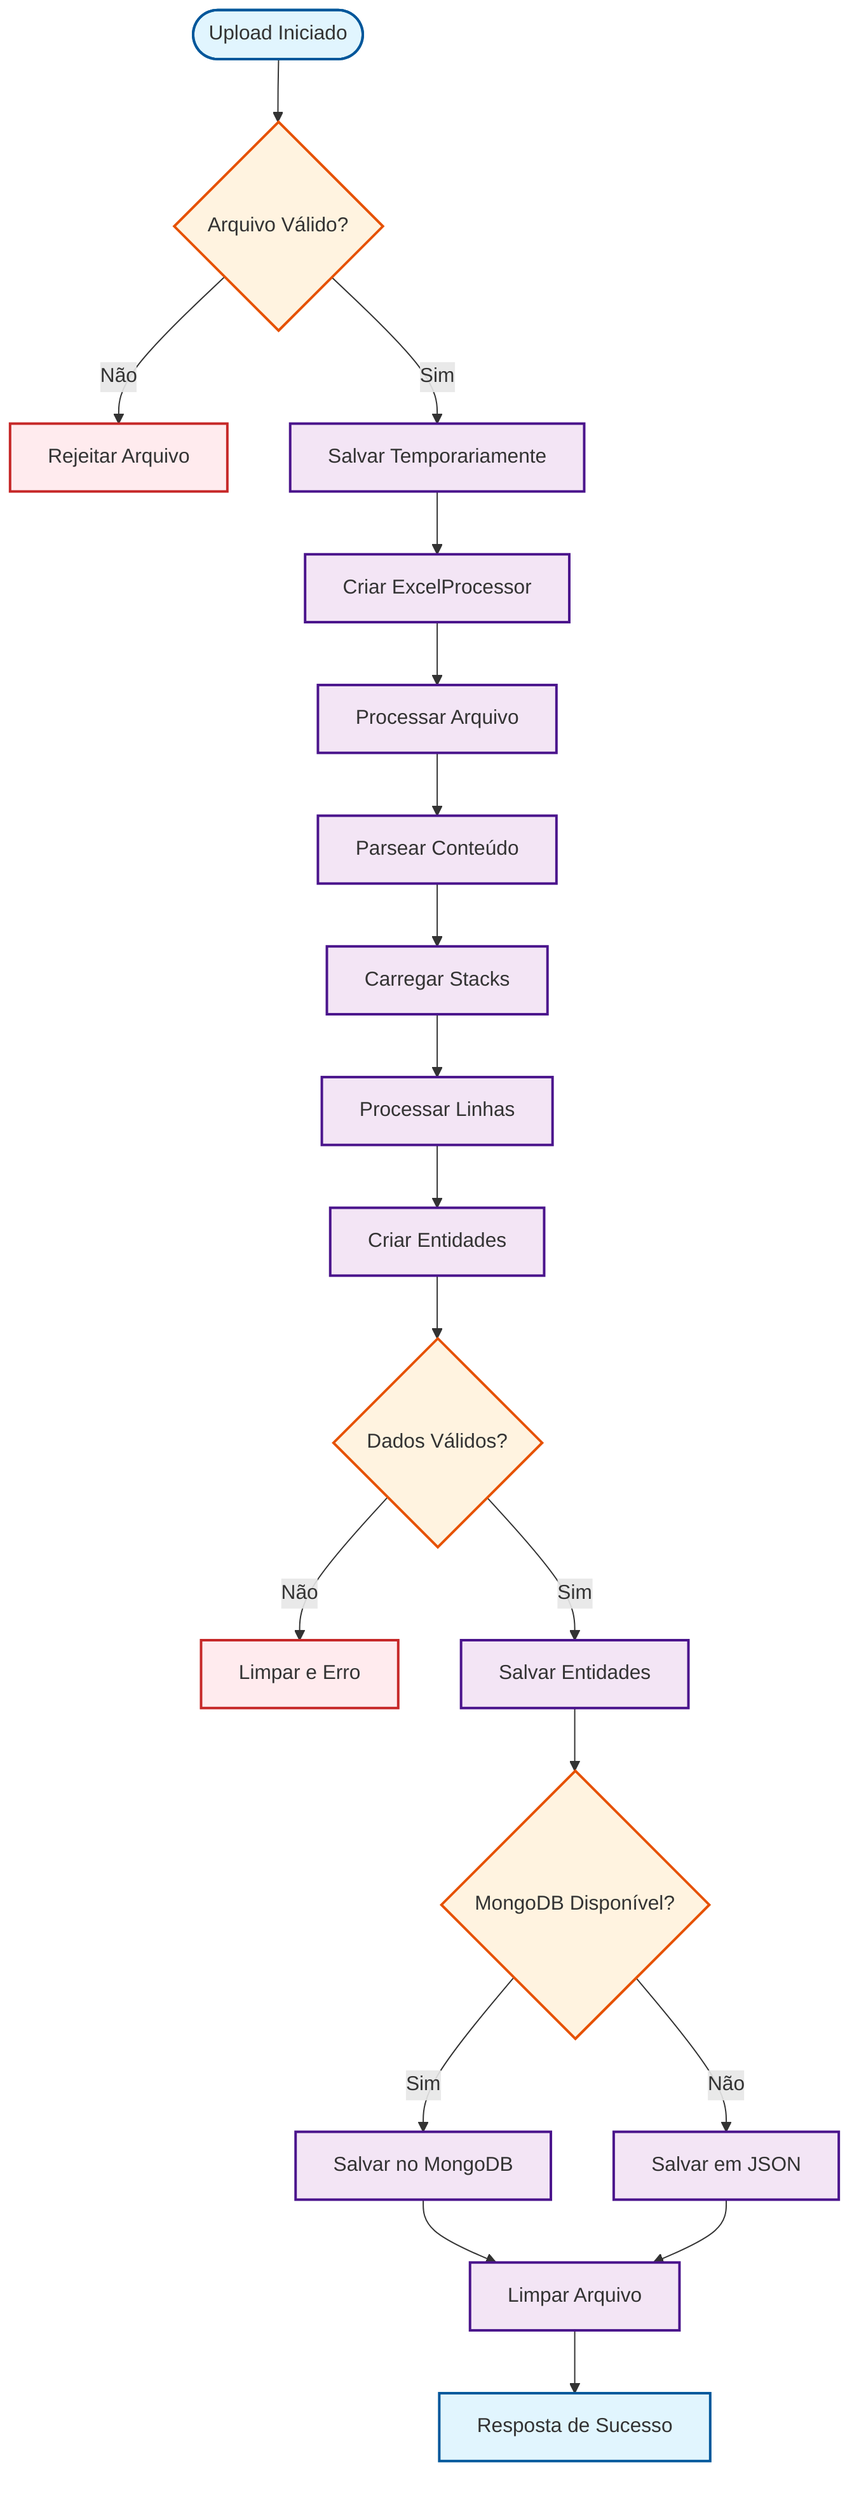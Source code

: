 flowchart TD
    UPLOAD_START([Upload Iniciado]) --> VALIDATE_FILE{Arquivo Válido?}
    VALIDATE_FILE -->|Não| REJECT_FILE[Rejeitar Arquivo]
    VALIDATE_FILE -->|Sim| SAVE_TEMP[Salvar Temporariamente]
    SAVE_TEMP --> CREATE_PROCESSOR[Criar ExcelProcessor]
    CREATE_PROCESSOR --> PROCESS_FILE[Processar Arquivo]
    PROCESS_FILE --> PARSE_CONTENT[Parsear Conteúdo]
    PARSE_CONTENT --> LOAD_STACKS[Carregar Stacks]
    LOAD_STACKS --> PROCESS_LINES[Processar Linhas]
    PROCESS_LINES --> CREATE_ENTITIES[Criar Entidades]
    CREATE_ENTITIES --> VALIDATE_ENTITIES{Dados Válidos?}
    VALIDATE_ENTITIES -->|Não| CLEANUP_ERROR[Limpar e Erro]
    VALIDATE_ENTITIES -->|Sim| SAVE_ENTITIES[Salvar Entidades]
    SAVE_ENTITIES --> SAVE_MONGO{MongoDB Disponível?}
    SAVE_MONGO -->|Sim| SAVE_TO_MONGO[Salvar no MongoDB]
    SAVE_MONGO -->|Não| SAVE_TO_JSON[Salvar em JSON]
    SAVE_TO_MONGO --> CLEANUP_SUCCESS[Limpar Arquivo]
    SAVE_TO_JSON --> CLEANUP_SUCCESS
    CLEANUP_SUCCESS --> SUCCESS_RESPONSE[Resposta de Sucesso]
    
    classDef startEnd fill:#e1f5fe,stroke:#01579b,stroke-width:2px
    classDef process fill:#f3e5f5,stroke:#4a148c,stroke-width:2px
    classDef decision fill:#fff3e0,stroke:#e65100,stroke-width:2px
    classDef error fill:#ffebee,stroke:#c62828,stroke-width:2px
    
    class UPLOAD_START,SUCCESS_RESPONSE startEnd
    class SAVE_TEMP,CREATE_PROCESSOR,PROCESS_FILE,PARSE_CONTENT,LOAD_STACKS,PROCESS_LINES,CREATE_ENTITIES,SAVE_ENTITIES,SAVE_TO_MONGO,SAVE_TO_JSON,CLEANUP_SUCCESS process
    class VALIDATE_FILE,VALIDATE_ENTITIES,SAVE_MONGO decision
    class REJECT_FILE,CLEANUP_ERROR error
